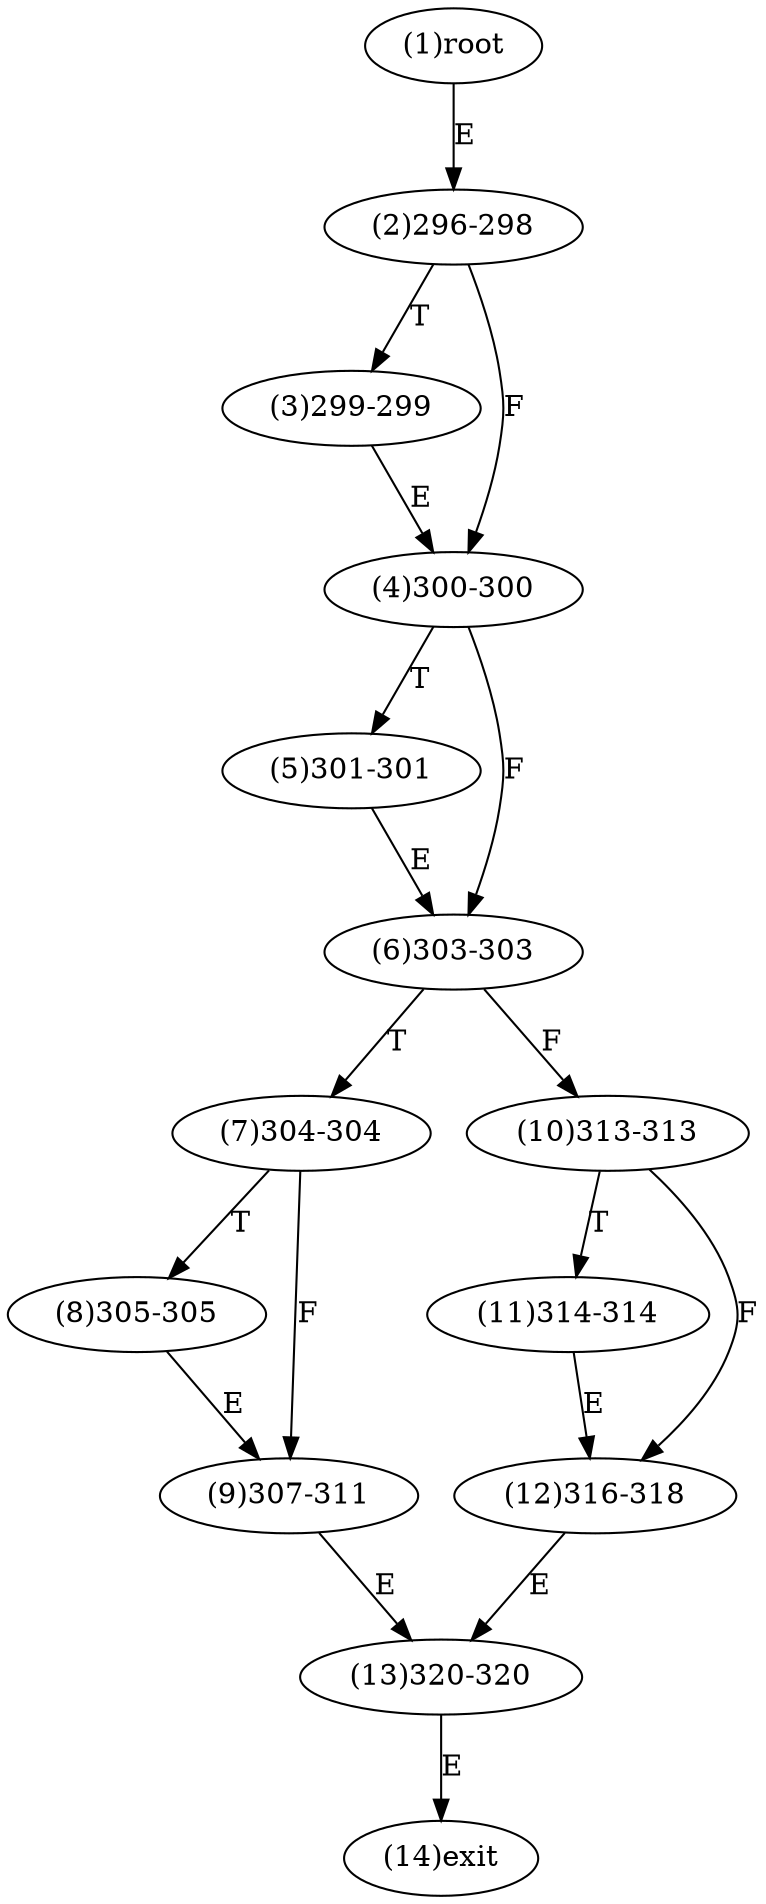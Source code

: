 digraph "" { 
1[ label="(1)root"];
2[ label="(2)296-298"];
3[ label="(3)299-299"];
4[ label="(4)300-300"];
5[ label="(5)301-301"];
6[ label="(6)303-303"];
7[ label="(7)304-304"];
8[ label="(8)305-305"];
9[ label="(9)307-311"];
10[ label="(10)313-313"];
11[ label="(11)314-314"];
12[ label="(12)316-318"];
13[ label="(13)320-320"];
14[ label="(14)exit"];
1->2[ label="E"];
2->4[ label="F"];
2->3[ label="T"];
3->4[ label="E"];
4->6[ label="F"];
4->5[ label="T"];
5->6[ label="E"];
6->10[ label="F"];
6->7[ label="T"];
7->9[ label="F"];
7->8[ label="T"];
8->9[ label="E"];
9->13[ label="E"];
10->12[ label="F"];
10->11[ label="T"];
11->12[ label="E"];
12->13[ label="E"];
13->14[ label="E"];
}